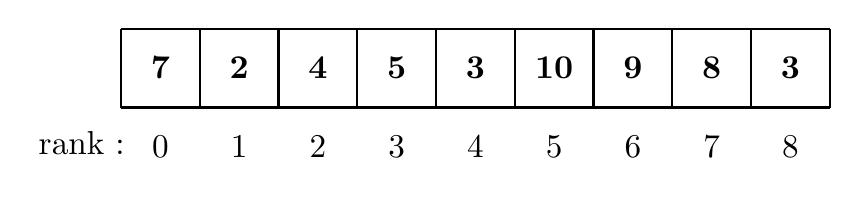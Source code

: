 \begin{tikzpicture}[thick,scale=1, every node/.style={scale=1.2}]

\draw (0,0) grid ++(9,1);

[7,2,4,5,3,10,9,8,3]
\node at (0.5,0.5) {\bf 7};
\node at (1.5,0.5) {\bf 2};
\node at (2.5,0.5) {\bf 4};
\node at (3.5,0.5) {\bf 5};
\node at (4.5,0.5) {\bf 3};
\node at (5.5,0.5) {\bf 10};
\node at (6.5,0.5) {\bf 9};
\node at (7.5,0.5) {\bf 8};
\node at (8.5,0.5) {\bf 3};


\node at (-0.5,-0.45) {rank : };
\node at (0.5,-0.5) {0};
\node at (1.5,-0.5) {1};
\node at (2.5,-0.5) {2};
\node at (3.5,-0.5) {3};
\node at (4.5,-0.5) {4};
\node at (5.5,-0.5) {5};
\node at (6.5,-0.5) {6};
\node at (7.5,-0.5) {7};
\node at (8.5,-0.5) {8};

\end{tikzpicture}